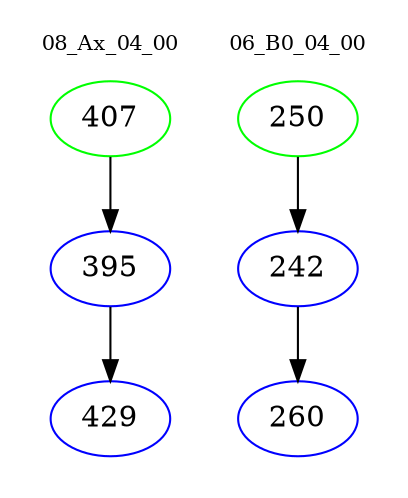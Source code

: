 digraph{
subgraph cluster_0 {
color = white
label = "08_Ax_04_00";
fontsize=10;
T0_407 [label="407", color="green"]
T0_407 -> T0_395 [color="black"]
T0_395 [label="395", color="blue"]
T0_395 -> T0_429 [color="black"]
T0_429 [label="429", color="blue"]
}
subgraph cluster_1 {
color = white
label = "06_B0_04_00";
fontsize=10;
T1_250 [label="250", color="green"]
T1_250 -> T1_242 [color="black"]
T1_242 [label="242", color="blue"]
T1_242 -> T1_260 [color="black"]
T1_260 [label="260", color="blue"]
}
}
